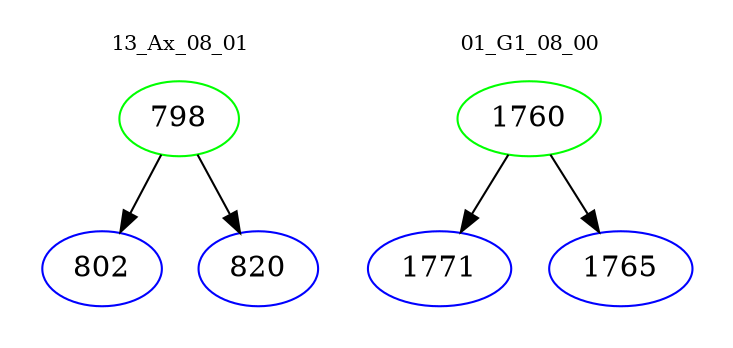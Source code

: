 digraph{
subgraph cluster_0 {
color = white
label = "13_Ax_08_01";
fontsize=10;
T0_798 [label="798", color="green"]
T0_798 -> T0_802 [color="black"]
T0_802 [label="802", color="blue"]
T0_798 -> T0_820 [color="black"]
T0_820 [label="820", color="blue"]
}
subgraph cluster_1 {
color = white
label = "01_G1_08_00";
fontsize=10;
T1_1760 [label="1760", color="green"]
T1_1760 -> T1_1771 [color="black"]
T1_1771 [label="1771", color="blue"]
T1_1760 -> T1_1765 [color="black"]
T1_1765 [label="1765", color="blue"]
}
}
